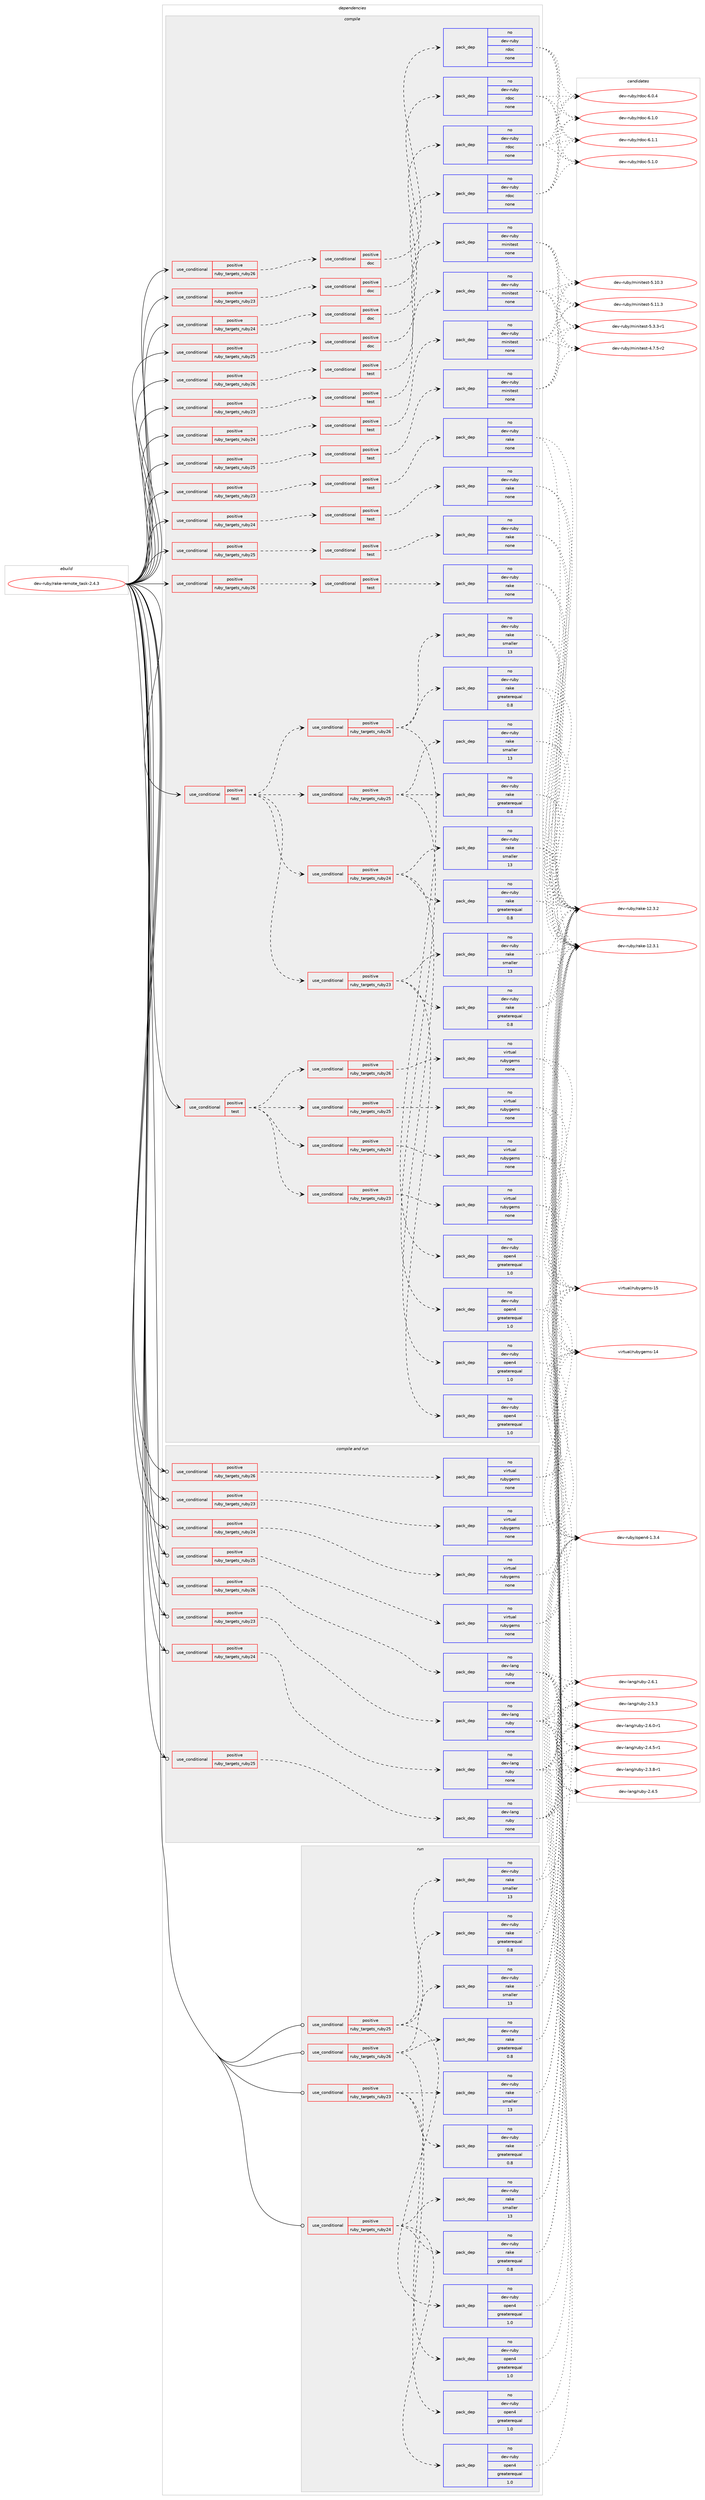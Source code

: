 digraph prolog {

# *************
# Graph options
# *************

newrank=true;
concentrate=true;
compound=true;
graph [rankdir=LR,fontname=Helvetica,fontsize=10,ranksep=1.5];#, ranksep=2.5, nodesep=0.2];
edge  [arrowhead=vee];
node  [fontname=Helvetica,fontsize=10];

# **********
# The ebuild
# **********

subgraph cluster_leftcol {
color=gray;
rank=same;
label=<<i>ebuild</i>>;
id [label="dev-ruby/rake-remote_task-2.4.3", color=red, width=4, href="../dev-ruby/rake-remote_task-2.4.3.svg"];
}

# ****************
# The dependencies
# ****************

subgraph cluster_midcol {
color=gray;
label=<<i>dependencies</i>>;
subgraph cluster_compile {
fillcolor="#eeeeee";
style=filled;
label=<<i>compile</i>>;
subgraph cond411464 {
dependency1515626 [label=<<TABLE BORDER="0" CELLBORDER="1" CELLSPACING="0" CELLPADDING="4"><TR><TD ROWSPAN="3" CELLPADDING="10">use_conditional</TD></TR><TR><TD>positive</TD></TR><TR><TD>ruby_targets_ruby23</TD></TR></TABLE>>, shape=none, color=red];
subgraph cond411465 {
dependency1515627 [label=<<TABLE BORDER="0" CELLBORDER="1" CELLSPACING="0" CELLPADDING="4"><TR><TD ROWSPAN="3" CELLPADDING="10">use_conditional</TD></TR><TR><TD>positive</TD></TR><TR><TD>doc</TD></TR></TABLE>>, shape=none, color=red];
subgraph pack1080656 {
dependency1515628 [label=<<TABLE BORDER="0" CELLBORDER="1" CELLSPACING="0" CELLPADDING="4" WIDTH="220"><TR><TD ROWSPAN="6" CELLPADDING="30">pack_dep</TD></TR><TR><TD WIDTH="110">no</TD></TR><TR><TD>dev-ruby</TD></TR><TR><TD>rdoc</TD></TR><TR><TD>none</TD></TR><TR><TD></TD></TR></TABLE>>, shape=none, color=blue];
}
dependency1515627:e -> dependency1515628:w [weight=20,style="dashed",arrowhead="vee"];
}
dependency1515626:e -> dependency1515627:w [weight=20,style="dashed",arrowhead="vee"];
}
id:e -> dependency1515626:w [weight=20,style="solid",arrowhead="vee"];
subgraph cond411466 {
dependency1515629 [label=<<TABLE BORDER="0" CELLBORDER="1" CELLSPACING="0" CELLPADDING="4"><TR><TD ROWSPAN="3" CELLPADDING="10">use_conditional</TD></TR><TR><TD>positive</TD></TR><TR><TD>ruby_targets_ruby23</TD></TR></TABLE>>, shape=none, color=red];
subgraph cond411467 {
dependency1515630 [label=<<TABLE BORDER="0" CELLBORDER="1" CELLSPACING="0" CELLPADDING="4"><TR><TD ROWSPAN="3" CELLPADDING="10">use_conditional</TD></TR><TR><TD>positive</TD></TR><TR><TD>test</TD></TR></TABLE>>, shape=none, color=red];
subgraph pack1080657 {
dependency1515631 [label=<<TABLE BORDER="0" CELLBORDER="1" CELLSPACING="0" CELLPADDING="4" WIDTH="220"><TR><TD ROWSPAN="6" CELLPADDING="30">pack_dep</TD></TR><TR><TD WIDTH="110">no</TD></TR><TR><TD>dev-ruby</TD></TR><TR><TD>minitest</TD></TR><TR><TD>none</TD></TR><TR><TD></TD></TR></TABLE>>, shape=none, color=blue];
}
dependency1515630:e -> dependency1515631:w [weight=20,style="dashed",arrowhead="vee"];
}
dependency1515629:e -> dependency1515630:w [weight=20,style="dashed",arrowhead="vee"];
}
id:e -> dependency1515629:w [weight=20,style="solid",arrowhead="vee"];
subgraph cond411468 {
dependency1515632 [label=<<TABLE BORDER="0" CELLBORDER="1" CELLSPACING="0" CELLPADDING="4"><TR><TD ROWSPAN="3" CELLPADDING="10">use_conditional</TD></TR><TR><TD>positive</TD></TR><TR><TD>ruby_targets_ruby23</TD></TR></TABLE>>, shape=none, color=red];
subgraph cond411469 {
dependency1515633 [label=<<TABLE BORDER="0" CELLBORDER="1" CELLSPACING="0" CELLPADDING="4"><TR><TD ROWSPAN="3" CELLPADDING="10">use_conditional</TD></TR><TR><TD>positive</TD></TR><TR><TD>test</TD></TR></TABLE>>, shape=none, color=red];
subgraph pack1080658 {
dependency1515634 [label=<<TABLE BORDER="0" CELLBORDER="1" CELLSPACING="0" CELLPADDING="4" WIDTH="220"><TR><TD ROWSPAN="6" CELLPADDING="30">pack_dep</TD></TR><TR><TD WIDTH="110">no</TD></TR><TR><TD>dev-ruby</TD></TR><TR><TD>rake</TD></TR><TR><TD>none</TD></TR><TR><TD></TD></TR></TABLE>>, shape=none, color=blue];
}
dependency1515633:e -> dependency1515634:w [weight=20,style="dashed",arrowhead="vee"];
}
dependency1515632:e -> dependency1515633:w [weight=20,style="dashed",arrowhead="vee"];
}
id:e -> dependency1515632:w [weight=20,style="solid",arrowhead="vee"];
subgraph cond411470 {
dependency1515635 [label=<<TABLE BORDER="0" CELLBORDER="1" CELLSPACING="0" CELLPADDING="4"><TR><TD ROWSPAN="3" CELLPADDING="10">use_conditional</TD></TR><TR><TD>positive</TD></TR><TR><TD>ruby_targets_ruby24</TD></TR></TABLE>>, shape=none, color=red];
subgraph cond411471 {
dependency1515636 [label=<<TABLE BORDER="0" CELLBORDER="1" CELLSPACING="0" CELLPADDING="4"><TR><TD ROWSPAN="3" CELLPADDING="10">use_conditional</TD></TR><TR><TD>positive</TD></TR><TR><TD>doc</TD></TR></TABLE>>, shape=none, color=red];
subgraph pack1080659 {
dependency1515637 [label=<<TABLE BORDER="0" CELLBORDER="1" CELLSPACING="0" CELLPADDING="4" WIDTH="220"><TR><TD ROWSPAN="6" CELLPADDING="30">pack_dep</TD></TR><TR><TD WIDTH="110">no</TD></TR><TR><TD>dev-ruby</TD></TR><TR><TD>rdoc</TD></TR><TR><TD>none</TD></TR><TR><TD></TD></TR></TABLE>>, shape=none, color=blue];
}
dependency1515636:e -> dependency1515637:w [weight=20,style="dashed",arrowhead="vee"];
}
dependency1515635:e -> dependency1515636:w [weight=20,style="dashed",arrowhead="vee"];
}
id:e -> dependency1515635:w [weight=20,style="solid",arrowhead="vee"];
subgraph cond411472 {
dependency1515638 [label=<<TABLE BORDER="0" CELLBORDER="1" CELLSPACING="0" CELLPADDING="4"><TR><TD ROWSPAN="3" CELLPADDING="10">use_conditional</TD></TR><TR><TD>positive</TD></TR><TR><TD>ruby_targets_ruby24</TD></TR></TABLE>>, shape=none, color=red];
subgraph cond411473 {
dependency1515639 [label=<<TABLE BORDER="0" CELLBORDER="1" CELLSPACING="0" CELLPADDING="4"><TR><TD ROWSPAN="3" CELLPADDING="10">use_conditional</TD></TR><TR><TD>positive</TD></TR><TR><TD>test</TD></TR></TABLE>>, shape=none, color=red];
subgraph pack1080660 {
dependency1515640 [label=<<TABLE BORDER="0" CELLBORDER="1" CELLSPACING="0" CELLPADDING="4" WIDTH="220"><TR><TD ROWSPAN="6" CELLPADDING="30">pack_dep</TD></TR><TR><TD WIDTH="110">no</TD></TR><TR><TD>dev-ruby</TD></TR><TR><TD>minitest</TD></TR><TR><TD>none</TD></TR><TR><TD></TD></TR></TABLE>>, shape=none, color=blue];
}
dependency1515639:e -> dependency1515640:w [weight=20,style="dashed",arrowhead="vee"];
}
dependency1515638:e -> dependency1515639:w [weight=20,style="dashed",arrowhead="vee"];
}
id:e -> dependency1515638:w [weight=20,style="solid",arrowhead="vee"];
subgraph cond411474 {
dependency1515641 [label=<<TABLE BORDER="0" CELLBORDER="1" CELLSPACING="0" CELLPADDING="4"><TR><TD ROWSPAN="3" CELLPADDING="10">use_conditional</TD></TR><TR><TD>positive</TD></TR><TR><TD>ruby_targets_ruby24</TD></TR></TABLE>>, shape=none, color=red];
subgraph cond411475 {
dependency1515642 [label=<<TABLE BORDER="0" CELLBORDER="1" CELLSPACING="0" CELLPADDING="4"><TR><TD ROWSPAN="3" CELLPADDING="10">use_conditional</TD></TR><TR><TD>positive</TD></TR><TR><TD>test</TD></TR></TABLE>>, shape=none, color=red];
subgraph pack1080661 {
dependency1515643 [label=<<TABLE BORDER="0" CELLBORDER="1" CELLSPACING="0" CELLPADDING="4" WIDTH="220"><TR><TD ROWSPAN="6" CELLPADDING="30">pack_dep</TD></TR><TR><TD WIDTH="110">no</TD></TR><TR><TD>dev-ruby</TD></TR><TR><TD>rake</TD></TR><TR><TD>none</TD></TR><TR><TD></TD></TR></TABLE>>, shape=none, color=blue];
}
dependency1515642:e -> dependency1515643:w [weight=20,style="dashed",arrowhead="vee"];
}
dependency1515641:e -> dependency1515642:w [weight=20,style="dashed",arrowhead="vee"];
}
id:e -> dependency1515641:w [weight=20,style="solid",arrowhead="vee"];
subgraph cond411476 {
dependency1515644 [label=<<TABLE BORDER="0" CELLBORDER="1" CELLSPACING="0" CELLPADDING="4"><TR><TD ROWSPAN="3" CELLPADDING="10">use_conditional</TD></TR><TR><TD>positive</TD></TR><TR><TD>ruby_targets_ruby25</TD></TR></TABLE>>, shape=none, color=red];
subgraph cond411477 {
dependency1515645 [label=<<TABLE BORDER="0" CELLBORDER="1" CELLSPACING="0" CELLPADDING="4"><TR><TD ROWSPAN="3" CELLPADDING="10">use_conditional</TD></TR><TR><TD>positive</TD></TR><TR><TD>doc</TD></TR></TABLE>>, shape=none, color=red];
subgraph pack1080662 {
dependency1515646 [label=<<TABLE BORDER="0" CELLBORDER="1" CELLSPACING="0" CELLPADDING="4" WIDTH="220"><TR><TD ROWSPAN="6" CELLPADDING="30">pack_dep</TD></TR><TR><TD WIDTH="110">no</TD></TR><TR><TD>dev-ruby</TD></TR><TR><TD>rdoc</TD></TR><TR><TD>none</TD></TR><TR><TD></TD></TR></TABLE>>, shape=none, color=blue];
}
dependency1515645:e -> dependency1515646:w [weight=20,style="dashed",arrowhead="vee"];
}
dependency1515644:e -> dependency1515645:w [weight=20,style="dashed",arrowhead="vee"];
}
id:e -> dependency1515644:w [weight=20,style="solid",arrowhead="vee"];
subgraph cond411478 {
dependency1515647 [label=<<TABLE BORDER="0" CELLBORDER="1" CELLSPACING="0" CELLPADDING="4"><TR><TD ROWSPAN="3" CELLPADDING="10">use_conditional</TD></TR><TR><TD>positive</TD></TR><TR><TD>ruby_targets_ruby25</TD></TR></TABLE>>, shape=none, color=red];
subgraph cond411479 {
dependency1515648 [label=<<TABLE BORDER="0" CELLBORDER="1" CELLSPACING="0" CELLPADDING="4"><TR><TD ROWSPAN="3" CELLPADDING="10">use_conditional</TD></TR><TR><TD>positive</TD></TR><TR><TD>test</TD></TR></TABLE>>, shape=none, color=red];
subgraph pack1080663 {
dependency1515649 [label=<<TABLE BORDER="0" CELLBORDER="1" CELLSPACING="0" CELLPADDING="4" WIDTH="220"><TR><TD ROWSPAN="6" CELLPADDING="30">pack_dep</TD></TR><TR><TD WIDTH="110">no</TD></TR><TR><TD>dev-ruby</TD></TR><TR><TD>minitest</TD></TR><TR><TD>none</TD></TR><TR><TD></TD></TR></TABLE>>, shape=none, color=blue];
}
dependency1515648:e -> dependency1515649:w [weight=20,style="dashed",arrowhead="vee"];
}
dependency1515647:e -> dependency1515648:w [weight=20,style="dashed",arrowhead="vee"];
}
id:e -> dependency1515647:w [weight=20,style="solid",arrowhead="vee"];
subgraph cond411480 {
dependency1515650 [label=<<TABLE BORDER="0" CELLBORDER="1" CELLSPACING="0" CELLPADDING="4"><TR><TD ROWSPAN="3" CELLPADDING="10">use_conditional</TD></TR><TR><TD>positive</TD></TR><TR><TD>ruby_targets_ruby25</TD></TR></TABLE>>, shape=none, color=red];
subgraph cond411481 {
dependency1515651 [label=<<TABLE BORDER="0" CELLBORDER="1" CELLSPACING="0" CELLPADDING="4"><TR><TD ROWSPAN="3" CELLPADDING="10">use_conditional</TD></TR><TR><TD>positive</TD></TR><TR><TD>test</TD></TR></TABLE>>, shape=none, color=red];
subgraph pack1080664 {
dependency1515652 [label=<<TABLE BORDER="0" CELLBORDER="1" CELLSPACING="0" CELLPADDING="4" WIDTH="220"><TR><TD ROWSPAN="6" CELLPADDING="30">pack_dep</TD></TR><TR><TD WIDTH="110">no</TD></TR><TR><TD>dev-ruby</TD></TR><TR><TD>rake</TD></TR><TR><TD>none</TD></TR><TR><TD></TD></TR></TABLE>>, shape=none, color=blue];
}
dependency1515651:e -> dependency1515652:w [weight=20,style="dashed",arrowhead="vee"];
}
dependency1515650:e -> dependency1515651:w [weight=20,style="dashed",arrowhead="vee"];
}
id:e -> dependency1515650:w [weight=20,style="solid",arrowhead="vee"];
subgraph cond411482 {
dependency1515653 [label=<<TABLE BORDER="0" CELLBORDER="1" CELLSPACING="0" CELLPADDING="4"><TR><TD ROWSPAN="3" CELLPADDING="10">use_conditional</TD></TR><TR><TD>positive</TD></TR><TR><TD>ruby_targets_ruby26</TD></TR></TABLE>>, shape=none, color=red];
subgraph cond411483 {
dependency1515654 [label=<<TABLE BORDER="0" CELLBORDER="1" CELLSPACING="0" CELLPADDING="4"><TR><TD ROWSPAN="3" CELLPADDING="10">use_conditional</TD></TR><TR><TD>positive</TD></TR><TR><TD>doc</TD></TR></TABLE>>, shape=none, color=red];
subgraph pack1080665 {
dependency1515655 [label=<<TABLE BORDER="0" CELLBORDER="1" CELLSPACING="0" CELLPADDING="4" WIDTH="220"><TR><TD ROWSPAN="6" CELLPADDING="30">pack_dep</TD></TR><TR><TD WIDTH="110">no</TD></TR><TR><TD>dev-ruby</TD></TR><TR><TD>rdoc</TD></TR><TR><TD>none</TD></TR><TR><TD></TD></TR></TABLE>>, shape=none, color=blue];
}
dependency1515654:e -> dependency1515655:w [weight=20,style="dashed",arrowhead="vee"];
}
dependency1515653:e -> dependency1515654:w [weight=20,style="dashed",arrowhead="vee"];
}
id:e -> dependency1515653:w [weight=20,style="solid",arrowhead="vee"];
subgraph cond411484 {
dependency1515656 [label=<<TABLE BORDER="0" CELLBORDER="1" CELLSPACING="0" CELLPADDING="4"><TR><TD ROWSPAN="3" CELLPADDING="10">use_conditional</TD></TR><TR><TD>positive</TD></TR><TR><TD>ruby_targets_ruby26</TD></TR></TABLE>>, shape=none, color=red];
subgraph cond411485 {
dependency1515657 [label=<<TABLE BORDER="0" CELLBORDER="1" CELLSPACING="0" CELLPADDING="4"><TR><TD ROWSPAN="3" CELLPADDING="10">use_conditional</TD></TR><TR><TD>positive</TD></TR><TR><TD>test</TD></TR></TABLE>>, shape=none, color=red];
subgraph pack1080666 {
dependency1515658 [label=<<TABLE BORDER="0" CELLBORDER="1" CELLSPACING="0" CELLPADDING="4" WIDTH="220"><TR><TD ROWSPAN="6" CELLPADDING="30">pack_dep</TD></TR><TR><TD WIDTH="110">no</TD></TR><TR><TD>dev-ruby</TD></TR><TR><TD>minitest</TD></TR><TR><TD>none</TD></TR><TR><TD></TD></TR></TABLE>>, shape=none, color=blue];
}
dependency1515657:e -> dependency1515658:w [weight=20,style="dashed",arrowhead="vee"];
}
dependency1515656:e -> dependency1515657:w [weight=20,style="dashed",arrowhead="vee"];
}
id:e -> dependency1515656:w [weight=20,style="solid",arrowhead="vee"];
subgraph cond411486 {
dependency1515659 [label=<<TABLE BORDER="0" CELLBORDER="1" CELLSPACING="0" CELLPADDING="4"><TR><TD ROWSPAN="3" CELLPADDING="10">use_conditional</TD></TR><TR><TD>positive</TD></TR><TR><TD>ruby_targets_ruby26</TD></TR></TABLE>>, shape=none, color=red];
subgraph cond411487 {
dependency1515660 [label=<<TABLE BORDER="0" CELLBORDER="1" CELLSPACING="0" CELLPADDING="4"><TR><TD ROWSPAN="3" CELLPADDING="10">use_conditional</TD></TR><TR><TD>positive</TD></TR><TR><TD>test</TD></TR></TABLE>>, shape=none, color=red];
subgraph pack1080667 {
dependency1515661 [label=<<TABLE BORDER="0" CELLBORDER="1" CELLSPACING="0" CELLPADDING="4" WIDTH="220"><TR><TD ROWSPAN="6" CELLPADDING="30">pack_dep</TD></TR><TR><TD WIDTH="110">no</TD></TR><TR><TD>dev-ruby</TD></TR><TR><TD>rake</TD></TR><TR><TD>none</TD></TR><TR><TD></TD></TR></TABLE>>, shape=none, color=blue];
}
dependency1515660:e -> dependency1515661:w [weight=20,style="dashed",arrowhead="vee"];
}
dependency1515659:e -> dependency1515660:w [weight=20,style="dashed",arrowhead="vee"];
}
id:e -> dependency1515659:w [weight=20,style="solid",arrowhead="vee"];
subgraph cond411488 {
dependency1515662 [label=<<TABLE BORDER="0" CELLBORDER="1" CELLSPACING="0" CELLPADDING="4"><TR><TD ROWSPAN="3" CELLPADDING="10">use_conditional</TD></TR><TR><TD>positive</TD></TR><TR><TD>test</TD></TR></TABLE>>, shape=none, color=red];
subgraph cond411489 {
dependency1515663 [label=<<TABLE BORDER="0" CELLBORDER="1" CELLSPACING="0" CELLPADDING="4"><TR><TD ROWSPAN="3" CELLPADDING="10">use_conditional</TD></TR><TR><TD>positive</TD></TR><TR><TD>ruby_targets_ruby23</TD></TR></TABLE>>, shape=none, color=red];
subgraph pack1080668 {
dependency1515664 [label=<<TABLE BORDER="0" CELLBORDER="1" CELLSPACING="0" CELLPADDING="4" WIDTH="220"><TR><TD ROWSPAN="6" CELLPADDING="30">pack_dep</TD></TR><TR><TD WIDTH="110">no</TD></TR><TR><TD>dev-ruby</TD></TR><TR><TD>open4</TD></TR><TR><TD>greaterequal</TD></TR><TR><TD>1.0</TD></TR></TABLE>>, shape=none, color=blue];
}
dependency1515663:e -> dependency1515664:w [weight=20,style="dashed",arrowhead="vee"];
subgraph pack1080669 {
dependency1515665 [label=<<TABLE BORDER="0" CELLBORDER="1" CELLSPACING="0" CELLPADDING="4" WIDTH="220"><TR><TD ROWSPAN="6" CELLPADDING="30">pack_dep</TD></TR><TR><TD WIDTH="110">no</TD></TR><TR><TD>dev-ruby</TD></TR><TR><TD>rake</TD></TR><TR><TD>greaterequal</TD></TR><TR><TD>0.8</TD></TR></TABLE>>, shape=none, color=blue];
}
dependency1515663:e -> dependency1515665:w [weight=20,style="dashed",arrowhead="vee"];
subgraph pack1080670 {
dependency1515666 [label=<<TABLE BORDER="0" CELLBORDER="1" CELLSPACING="0" CELLPADDING="4" WIDTH="220"><TR><TD ROWSPAN="6" CELLPADDING="30">pack_dep</TD></TR><TR><TD WIDTH="110">no</TD></TR><TR><TD>dev-ruby</TD></TR><TR><TD>rake</TD></TR><TR><TD>smaller</TD></TR><TR><TD>13</TD></TR></TABLE>>, shape=none, color=blue];
}
dependency1515663:e -> dependency1515666:w [weight=20,style="dashed",arrowhead="vee"];
}
dependency1515662:e -> dependency1515663:w [weight=20,style="dashed",arrowhead="vee"];
subgraph cond411490 {
dependency1515667 [label=<<TABLE BORDER="0" CELLBORDER="1" CELLSPACING="0" CELLPADDING="4"><TR><TD ROWSPAN="3" CELLPADDING="10">use_conditional</TD></TR><TR><TD>positive</TD></TR><TR><TD>ruby_targets_ruby24</TD></TR></TABLE>>, shape=none, color=red];
subgraph pack1080671 {
dependency1515668 [label=<<TABLE BORDER="0" CELLBORDER="1" CELLSPACING="0" CELLPADDING="4" WIDTH="220"><TR><TD ROWSPAN="6" CELLPADDING="30">pack_dep</TD></TR><TR><TD WIDTH="110">no</TD></TR><TR><TD>dev-ruby</TD></TR><TR><TD>open4</TD></TR><TR><TD>greaterequal</TD></TR><TR><TD>1.0</TD></TR></TABLE>>, shape=none, color=blue];
}
dependency1515667:e -> dependency1515668:w [weight=20,style="dashed",arrowhead="vee"];
subgraph pack1080672 {
dependency1515669 [label=<<TABLE BORDER="0" CELLBORDER="1" CELLSPACING="0" CELLPADDING="4" WIDTH="220"><TR><TD ROWSPAN="6" CELLPADDING="30">pack_dep</TD></TR><TR><TD WIDTH="110">no</TD></TR><TR><TD>dev-ruby</TD></TR><TR><TD>rake</TD></TR><TR><TD>greaterequal</TD></TR><TR><TD>0.8</TD></TR></TABLE>>, shape=none, color=blue];
}
dependency1515667:e -> dependency1515669:w [weight=20,style="dashed",arrowhead="vee"];
subgraph pack1080673 {
dependency1515670 [label=<<TABLE BORDER="0" CELLBORDER="1" CELLSPACING="0" CELLPADDING="4" WIDTH="220"><TR><TD ROWSPAN="6" CELLPADDING="30">pack_dep</TD></TR><TR><TD WIDTH="110">no</TD></TR><TR><TD>dev-ruby</TD></TR><TR><TD>rake</TD></TR><TR><TD>smaller</TD></TR><TR><TD>13</TD></TR></TABLE>>, shape=none, color=blue];
}
dependency1515667:e -> dependency1515670:w [weight=20,style="dashed",arrowhead="vee"];
}
dependency1515662:e -> dependency1515667:w [weight=20,style="dashed",arrowhead="vee"];
subgraph cond411491 {
dependency1515671 [label=<<TABLE BORDER="0" CELLBORDER="1" CELLSPACING="0" CELLPADDING="4"><TR><TD ROWSPAN="3" CELLPADDING="10">use_conditional</TD></TR><TR><TD>positive</TD></TR><TR><TD>ruby_targets_ruby25</TD></TR></TABLE>>, shape=none, color=red];
subgraph pack1080674 {
dependency1515672 [label=<<TABLE BORDER="0" CELLBORDER="1" CELLSPACING="0" CELLPADDING="4" WIDTH="220"><TR><TD ROWSPAN="6" CELLPADDING="30">pack_dep</TD></TR><TR><TD WIDTH="110">no</TD></TR><TR><TD>dev-ruby</TD></TR><TR><TD>open4</TD></TR><TR><TD>greaterequal</TD></TR><TR><TD>1.0</TD></TR></TABLE>>, shape=none, color=blue];
}
dependency1515671:e -> dependency1515672:w [weight=20,style="dashed",arrowhead="vee"];
subgraph pack1080675 {
dependency1515673 [label=<<TABLE BORDER="0" CELLBORDER="1" CELLSPACING="0" CELLPADDING="4" WIDTH="220"><TR><TD ROWSPAN="6" CELLPADDING="30">pack_dep</TD></TR><TR><TD WIDTH="110">no</TD></TR><TR><TD>dev-ruby</TD></TR><TR><TD>rake</TD></TR><TR><TD>greaterequal</TD></TR><TR><TD>0.8</TD></TR></TABLE>>, shape=none, color=blue];
}
dependency1515671:e -> dependency1515673:w [weight=20,style="dashed",arrowhead="vee"];
subgraph pack1080676 {
dependency1515674 [label=<<TABLE BORDER="0" CELLBORDER="1" CELLSPACING="0" CELLPADDING="4" WIDTH="220"><TR><TD ROWSPAN="6" CELLPADDING="30">pack_dep</TD></TR><TR><TD WIDTH="110">no</TD></TR><TR><TD>dev-ruby</TD></TR><TR><TD>rake</TD></TR><TR><TD>smaller</TD></TR><TR><TD>13</TD></TR></TABLE>>, shape=none, color=blue];
}
dependency1515671:e -> dependency1515674:w [weight=20,style="dashed",arrowhead="vee"];
}
dependency1515662:e -> dependency1515671:w [weight=20,style="dashed",arrowhead="vee"];
subgraph cond411492 {
dependency1515675 [label=<<TABLE BORDER="0" CELLBORDER="1" CELLSPACING="0" CELLPADDING="4"><TR><TD ROWSPAN="3" CELLPADDING="10">use_conditional</TD></TR><TR><TD>positive</TD></TR><TR><TD>ruby_targets_ruby26</TD></TR></TABLE>>, shape=none, color=red];
subgraph pack1080677 {
dependency1515676 [label=<<TABLE BORDER="0" CELLBORDER="1" CELLSPACING="0" CELLPADDING="4" WIDTH="220"><TR><TD ROWSPAN="6" CELLPADDING="30">pack_dep</TD></TR><TR><TD WIDTH="110">no</TD></TR><TR><TD>dev-ruby</TD></TR><TR><TD>open4</TD></TR><TR><TD>greaterequal</TD></TR><TR><TD>1.0</TD></TR></TABLE>>, shape=none, color=blue];
}
dependency1515675:e -> dependency1515676:w [weight=20,style="dashed",arrowhead="vee"];
subgraph pack1080678 {
dependency1515677 [label=<<TABLE BORDER="0" CELLBORDER="1" CELLSPACING="0" CELLPADDING="4" WIDTH="220"><TR><TD ROWSPAN="6" CELLPADDING="30">pack_dep</TD></TR><TR><TD WIDTH="110">no</TD></TR><TR><TD>dev-ruby</TD></TR><TR><TD>rake</TD></TR><TR><TD>greaterequal</TD></TR><TR><TD>0.8</TD></TR></TABLE>>, shape=none, color=blue];
}
dependency1515675:e -> dependency1515677:w [weight=20,style="dashed",arrowhead="vee"];
subgraph pack1080679 {
dependency1515678 [label=<<TABLE BORDER="0" CELLBORDER="1" CELLSPACING="0" CELLPADDING="4" WIDTH="220"><TR><TD ROWSPAN="6" CELLPADDING="30">pack_dep</TD></TR><TR><TD WIDTH="110">no</TD></TR><TR><TD>dev-ruby</TD></TR><TR><TD>rake</TD></TR><TR><TD>smaller</TD></TR><TR><TD>13</TD></TR></TABLE>>, shape=none, color=blue];
}
dependency1515675:e -> dependency1515678:w [weight=20,style="dashed",arrowhead="vee"];
}
dependency1515662:e -> dependency1515675:w [weight=20,style="dashed",arrowhead="vee"];
}
id:e -> dependency1515662:w [weight=20,style="solid",arrowhead="vee"];
subgraph cond411493 {
dependency1515679 [label=<<TABLE BORDER="0" CELLBORDER="1" CELLSPACING="0" CELLPADDING="4"><TR><TD ROWSPAN="3" CELLPADDING="10">use_conditional</TD></TR><TR><TD>positive</TD></TR><TR><TD>test</TD></TR></TABLE>>, shape=none, color=red];
subgraph cond411494 {
dependency1515680 [label=<<TABLE BORDER="0" CELLBORDER="1" CELLSPACING="0" CELLPADDING="4"><TR><TD ROWSPAN="3" CELLPADDING="10">use_conditional</TD></TR><TR><TD>positive</TD></TR><TR><TD>ruby_targets_ruby23</TD></TR></TABLE>>, shape=none, color=red];
subgraph pack1080680 {
dependency1515681 [label=<<TABLE BORDER="0" CELLBORDER="1" CELLSPACING="0" CELLPADDING="4" WIDTH="220"><TR><TD ROWSPAN="6" CELLPADDING="30">pack_dep</TD></TR><TR><TD WIDTH="110">no</TD></TR><TR><TD>virtual</TD></TR><TR><TD>rubygems</TD></TR><TR><TD>none</TD></TR><TR><TD></TD></TR></TABLE>>, shape=none, color=blue];
}
dependency1515680:e -> dependency1515681:w [weight=20,style="dashed",arrowhead="vee"];
}
dependency1515679:e -> dependency1515680:w [weight=20,style="dashed",arrowhead="vee"];
subgraph cond411495 {
dependency1515682 [label=<<TABLE BORDER="0" CELLBORDER="1" CELLSPACING="0" CELLPADDING="4"><TR><TD ROWSPAN="3" CELLPADDING="10">use_conditional</TD></TR><TR><TD>positive</TD></TR><TR><TD>ruby_targets_ruby24</TD></TR></TABLE>>, shape=none, color=red];
subgraph pack1080681 {
dependency1515683 [label=<<TABLE BORDER="0" CELLBORDER="1" CELLSPACING="0" CELLPADDING="4" WIDTH="220"><TR><TD ROWSPAN="6" CELLPADDING="30">pack_dep</TD></TR><TR><TD WIDTH="110">no</TD></TR><TR><TD>virtual</TD></TR><TR><TD>rubygems</TD></TR><TR><TD>none</TD></TR><TR><TD></TD></TR></TABLE>>, shape=none, color=blue];
}
dependency1515682:e -> dependency1515683:w [weight=20,style="dashed",arrowhead="vee"];
}
dependency1515679:e -> dependency1515682:w [weight=20,style="dashed",arrowhead="vee"];
subgraph cond411496 {
dependency1515684 [label=<<TABLE BORDER="0" CELLBORDER="1" CELLSPACING="0" CELLPADDING="4"><TR><TD ROWSPAN="3" CELLPADDING="10">use_conditional</TD></TR><TR><TD>positive</TD></TR><TR><TD>ruby_targets_ruby25</TD></TR></TABLE>>, shape=none, color=red];
subgraph pack1080682 {
dependency1515685 [label=<<TABLE BORDER="0" CELLBORDER="1" CELLSPACING="0" CELLPADDING="4" WIDTH="220"><TR><TD ROWSPAN="6" CELLPADDING="30">pack_dep</TD></TR><TR><TD WIDTH="110">no</TD></TR><TR><TD>virtual</TD></TR><TR><TD>rubygems</TD></TR><TR><TD>none</TD></TR><TR><TD></TD></TR></TABLE>>, shape=none, color=blue];
}
dependency1515684:e -> dependency1515685:w [weight=20,style="dashed",arrowhead="vee"];
}
dependency1515679:e -> dependency1515684:w [weight=20,style="dashed",arrowhead="vee"];
subgraph cond411497 {
dependency1515686 [label=<<TABLE BORDER="0" CELLBORDER="1" CELLSPACING="0" CELLPADDING="4"><TR><TD ROWSPAN="3" CELLPADDING="10">use_conditional</TD></TR><TR><TD>positive</TD></TR><TR><TD>ruby_targets_ruby26</TD></TR></TABLE>>, shape=none, color=red];
subgraph pack1080683 {
dependency1515687 [label=<<TABLE BORDER="0" CELLBORDER="1" CELLSPACING="0" CELLPADDING="4" WIDTH="220"><TR><TD ROWSPAN="6" CELLPADDING="30">pack_dep</TD></TR><TR><TD WIDTH="110">no</TD></TR><TR><TD>virtual</TD></TR><TR><TD>rubygems</TD></TR><TR><TD>none</TD></TR><TR><TD></TD></TR></TABLE>>, shape=none, color=blue];
}
dependency1515686:e -> dependency1515687:w [weight=20,style="dashed",arrowhead="vee"];
}
dependency1515679:e -> dependency1515686:w [weight=20,style="dashed",arrowhead="vee"];
}
id:e -> dependency1515679:w [weight=20,style="solid",arrowhead="vee"];
}
subgraph cluster_compileandrun {
fillcolor="#eeeeee";
style=filled;
label=<<i>compile and run</i>>;
subgraph cond411498 {
dependency1515688 [label=<<TABLE BORDER="0" CELLBORDER="1" CELLSPACING="0" CELLPADDING="4"><TR><TD ROWSPAN="3" CELLPADDING="10">use_conditional</TD></TR><TR><TD>positive</TD></TR><TR><TD>ruby_targets_ruby23</TD></TR></TABLE>>, shape=none, color=red];
subgraph pack1080684 {
dependency1515689 [label=<<TABLE BORDER="0" CELLBORDER="1" CELLSPACING="0" CELLPADDING="4" WIDTH="220"><TR><TD ROWSPAN="6" CELLPADDING="30">pack_dep</TD></TR><TR><TD WIDTH="110">no</TD></TR><TR><TD>dev-lang</TD></TR><TR><TD>ruby</TD></TR><TR><TD>none</TD></TR><TR><TD></TD></TR></TABLE>>, shape=none, color=blue];
}
dependency1515688:e -> dependency1515689:w [weight=20,style="dashed",arrowhead="vee"];
}
id:e -> dependency1515688:w [weight=20,style="solid",arrowhead="odotvee"];
subgraph cond411499 {
dependency1515690 [label=<<TABLE BORDER="0" CELLBORDER="1" CELLSPACING="0" CELLPADDING="4"><TR><TD ROWSPAN="3" CELLPADDING="10">use_conditional</TD></TR><TR><TD>positive</TD></TR><TR><TD>ruby_targets_ruby23</TD></TR></TABLE>>, shape=none, color=red];
subgraph pack1080685 {
dependency1515691 [label=<<TABLE BORDER="0" CELLBORDER="1" CELLSPACING="0" CELLPADDING="4" WIDTH="220"><TR><TD ROWSPAN="6" CELLPADDING="30">pack_dep</TD></TR><TR><TD WIDTH="110">no</TD></TR><TR><TD>virtual</TD></TR><TR><TD>rubygems</TD></TR><TR><TD>none</TD></TR><TR><TD></TD></TR></TABLE>>, shape=none, color=blue];
}
dependency1515690:e -> dependency1515691:w [weight=20,style="dashed",arrowhead="vee"];
}
id:e -> dependency1515690:w [weight=20,style="solid",arrowhead="odotvee"];
subgraph cond411500 {
dependency1515692 [label=<<TABLE BORDER="0" CELLBORDER="1" CELLSPACING="0" CELLPADDING="4"><TR><TD ROWSPAN="3" CELLPADDING="10">use_conditional</TD></TR><TR><TD>positive</TD></TR><TR><TD>ruby_targets_ruby24</TD></TR></TABLE>>, shape=none, color=red];
subgraph pack1080686 {
dependency1515693 [label=<<TABLE BORDER="0" CELLBORDER="1" CELLSPACING="0" CELLPADDING="4" WIDTH="220"><TR><TD ROWSPAN="6" CELLPADDING="30">pack_dep</TD></TR><TR><TD WIDTH="110">no</TD></TR><TR><TD>dev-lang</TD></TR><TR><TD>ruby</TD></TR><TR><TD>none</TD></TR><TR><TD></TD></TR></TABLE>>, shape=none, color=blue];
}
dependency1515692:e -> dependency1515693:w [weight=20,style="dashed",arrowhead="vee"];
}
id:e -> dependency1515692:w [weight=20,style="solid",arrowhead="odotvee"];
subgraph cond411501 {
dependency1515694 [label=<<TABLE BORDER="0" CELLBORDER="1" CELLSPACING="0" CELLPADDING="4"><TR><TD ROWSPAN="3" CELLPADDING="10">use_conditional</TD></TR><TR><TD>positive</TD></TR><TR><TD>ruby_targets_ruby24</TD></TR></TABLE>>, shape=none, color=red];
subgraph pack1080687 {
dependency1515695 [label=<<TABLE BORDER="0" CELLBORDER="1" CELLSPACING="0" CELLPADDING="4" WIDTH="220"><TR><TD ROWSPAN="6" CELLPADDING="30">pack_dep</TD></TR><TR><TD WIDTH="110">no</TD></TR><TR><TD>virtual</TD></TR><TR><TD>rubygems</TD></TR><TR><TD>none</TD></TR><TR><TD></TD></TR></TABLE>>, shape=none, color=blue];
}
dependency1515694:e -> dependency1515695:w [weight=20,style="dashed",arrowhead="vee"];
}
id:e -> dependency1515694:w [weight=20,style="solid",arrowhead="odotvee"];
subgraph cond411502 {
dependency1515696 [label=<<TABLE BORDER="0" CELLBORDER="1" CELLSPACING="0" CELLPADDING="4"><TR><TD ROWSPAN="3" CELLPADDING="10">use_conditional</TD></TR><TR><TD>positive</TD></TR><TR><TD>ruby_targets_ruby25</TD></TR></TABLE>>, shape=none, color=red];
subgraph pack1080688 {
dependency1515697 [label=<<TABLE BORDER="0" CELLBORDER="1" CELLSPACING="0" CELLPADDING="4" WIDTH="220"><TR><TD ROWSPAN="6" CELLPADDING="30">pack_dep</TD></TR><TR><TD WIDTH="110">no</TD></TR><TR><TD>dev-lang</TD></TR><TR><TD>ruby</TD></TR><TR><TD>none</TD></TR><TR><TD></TD></TR></TABLE>>, shape=none, color=blue];
}
dependency1515696:e -> dependency1515697:w [weight=20,style="dashed",arrowhead="vee"];
}
id:e -> dependency1515696:w [weight=20,style="solid",arrowhead="odotvee"];
subgraph cond411503 {
dependency1515698 [label=<<TABLE BORDER="0" CELLBORDER="1" CELLSPACING="0" CELLPADDING="4"><TR><TD ROWSPAN="3" CELLPADDING="10">use_conditional</TD></TR><TR><TD>positive</TD></TR><TR><TD>ruby_targets_ruby25</TD></TR></TABLE>>, shape=none, color=red];
subgraph pack1080689 {
dependency1515699 [label=<<TABLE BORDER="0" CELLBORDER="1" CELLSPACING="0" CELLPADDING="4" WIDTH="220"><TR><TD ROWSPAN="6" CELLPADDING="30">pack_dep</TD></TR><TR><TD WIDTH="110">no</TD></TR><TR><TD>virtual</TD></TR><TR><TD>rubygems</TD></TR><TR><TD>none</TD></TR><TR><TD></TD></TR></TABLE>>, shape=none, color=blue];
}
dependency1515698:e -> dependency1515699:w [weight=20,style="dashed",arrowhead="vee"];
}
id:e -> dependency1515698:w [weight=20,style="solid",arrowhead="odotvee"];
subgraph cond411504 {
dependency1515700 [label=<<TABLE BORDER="0" CELLBORDER="1" CELLSPACING="0" CELLPADDING="4"><TR><TD ROWSPAN="3" CELLPADDING="10">use_conditional</TD></TR><TR><TD>positive</TD></TR><TR><TD>ruby_targets_ruby26</TD></TR></TABLE>>, shape=none, color=red];
subgraph pack1080690 {
dependency1515701 [label=<<TABLE BORDER="0" CELLBORDER="1" CELLSPACING="0" CELLPADDING="4" WIDTH="220"><TR><TD ROWSPAN="6" CELLPADDING="30">pack_dep</TD></TR><TR><TD WIDTH="110">no</TD></TR><TR><TD>dev-lang</TD></TR><TR><TD>ruby</TD></TR><TR><TD>none</TD></TR><TR><TD></TD></TR></TABLE>>, shape=none, color=blue];
}
dependency1515700:e -> dependency1515701:w [weight=20,style="dashed",arrowhead="vee"];
}
id:e -> dependency1515700:w [weight=20,style="solid",arrowhead="odotvee"];
subgraph cond411505 {
dependency1515702 [label=<<TABLE BORDER="0" CELLBORDER="1" CELLSPACING="0" CELLPADDING="4"><TR><TD ROWSPAN="3" CELLPADDING="10">use_conditional</TD></TR><TR><TD>positive</TD></TR><TR><TD>ruby_targets_ruby26</TD></TR></TABLE>>, shape=none, color=red];
subgraph pack1080691 {
dependency1515703 [label=<<TABLE BORDER="0" CELLBORDER="1" CELLSPACING="0" CELLPADDING="4" WIDTH="220"><TR><TD ROWSPAN="6" CELLPADDING="30">pack_dep</TD></TR><TR><TD WIDTH="110">no</TD></TR><TR><TD>virtual</TD></TR><TR><TD>rubygems</TD></TR><TR><TD>none</TD></TR><TR><TD></TD></TR></TABLE>>, shape=none, color=blue];
}
dependency1515702:e -> dependency1515703:w [weight=20,style="dashed",arrowhead="vee"];
}
id:e -> dependency1515702:w [weight=20,style="solid",arrowhead="odotvee"];
}
subgraph cluster_run {
fillcolor="#eeeeee";
style=filled;
label=<<i>run</i>>;
subgraph cond411506 {
dependency1515704 [label=<<TABLE BORDER="0" CELLBORDER="1" CELLSPACING="0" CELLPADDING="4"><TR><TD ROWSPAN="3" CELLPADDING="10">use_conditional</TD></TR><TR><TD>positive</TD></TR><TR><TD>ruby_targets_ruby23</TD></TR></TABLE>>, shape=none, color=red];
subgraph pack1080692 {
dependency1515705 [label=<<TABLE BORDER="0" CELLBORDER="1" CELLSPACING="0" CELLPADDING="4" WIDTH="220"><TR><TD ROWSPAN="6" CELLPADDING="30">pack_dep</TD></TR><TR><TD WIDTH="110">no</TD></TR><TR><TD>dev-ruby</TD></TR><TR><TD>open4</TD></TR><TR><TD>greaterequal</TD></TR><TR><TD>1.0</TD></TR></TABLE>>, shape=none, color=blue];
}
dependency1515704:e -> dependency1515705:w [weight=20,style="dashed",arrowhead="vee"];
subgraph pack1080693 {
dependency1515706 [label=<<TABLE BORDER="0" CELLBORDER="1" CELLSPACING="0" CELLPADDING="4" WIDTH="220"><TR><TD ROWSPAN="6" CELLPADDING="30">pack_dep</TD></TR><TR><TD WIDTH="110">no</TD></TR><TR><TD>dev-ruby</TD></TR><TR><TD>rake</TD></TR><TR><TD>greaterequal</TD></TR><TR><TD>0.8</TD></TR></TABLE>>, shape=none, color=blue];
}
dependency1515704:e -> dependency1515706:w [weight=20,style="dashed",arrowhead="vee"];
subgraph pack1080694 {
dependency1515707 [label=<<TABLE BORDER="0" CELLBORDER="1" CELLSPACING="0" CELLPADDING="4" WIDTH="220"><TR><TD ROWSPAN="6" CELLPADDING="30">pack_dep</TD></TR><TR><TD WIDTH="110">no</TD></TR><TR><TD>dev-ruby</TD></TR><TR><TD>rake</TD></TR><TR><TD>smaller</TD></TR><TR><TD>13</TD></TR></TABLE>>, shape=none, color=blue];
}
dependency1515704:e -> dependency1515707:w [weight=20,style="dashed",arrowhead="vee"];
}
id:e -> dependency1515704:w [weight=20,style="solid",arrowhead="odot"];
subgraph cond411507 {
dependency1515708 [label=<<TABLE BORDER="0" CELLBORDER="1" CELLSPACING="0" CELLPADDING="4"><TR><TD ROWSPAN="3" CELLPADDING="10">use_conditional</TD></TR><TR><TD>positive</TD></TR><TR><TD>ruby_targets_ruby24</TD></TR></TABLE>>, shape=none, color=red];
subgraph pack1080695 {
dependency1515709 [label=<<TABLE BORDER="0" CELLBORDER="1" CELLSPACING="0" CELLPADDING="4" WIDTH="220"><TR><TD ROWSPAN="6" CELLPADDING="30">pack_dep</TD></TR><TR><TD WIDTH="110">no</TD></TR><TR><TD>dev-ruby</TD></TR><TR><TD>open4</TD></TR><TR><TD>greaterequal</TD></TR><TR><TD>1.0</TD></TR></TABLE>>, shape=none, color=blue];
}
dependency1515708:e -> dependency1515709:w [weight=20,style="dashed",arrowhead="vee"];
subgraph pack1080696 {
dependency1515710 [label=<<TABLE BORDER="0" CELLBORDER="1" CELLSPACING="0" CELLPADDING="4" WIDTH="220"><TR><TD ROWSPAN="6" CELLPADDING="30">pack_dep</TD></TR><TR><TD WIDTH="110">no</TD></TR><TR><TD>dev-ruby</TD></TR><TR><TD>rake</TD></TR><TR><TD>greaterequal</TD></TR><TR><TD>0.8</TD></TR></TABLE>>, shape=none, color=blue];
}
dependency1515708:e -> dependency1515710:w [weight=20,style="dashed",arrowhead="vee"];
subgraph pack1080697 {
dependency1515711 [label=<<TABLE BORDER="0" CELLBORDER="1" CELLSPACING="0" CELLPADDING="4" WIDTH="220"><TR><TD ROWSPAN="6" CELLPADDING="30">pack_dep</TD></TR><TR><TD WIDTH="110">no</TD></TR><TR><TD>dev-ruby</TD></TR><TR><TD>rake</TD></TR><TR><TD>smaller</TD></TR><TR><TD>13</TD></TR></TABLE>>, shape=none, color=blue];
}
dependency1515708:e -> dependency1515711:w [weight=20,style="dashed",arrowhead="vee"];
}
id:e -> dependency1515708:w [weight=20,style="solid",arrowhead="odot"];
subgraph cond411508 {
dependency1515712 [label=<<TABLE BORDER="0" CELLBORDER="1" CELLSPACING="0" CELLPADDING="4"><TR><TD ROWSPAN="3" CELLPADDING="10">use_conditional</TD></TR><TR><TD>positive</TD></TR><TR><TD>ruby_targets_ruby25</TD></TR></TABLE>>, shape=none, color=red];
subgraph pack1080698 {
dependency1515713 [label=<<TABLE BORDER="0" CELLBORDER="1" CELLSPACING="0" CELLPADDING="4" WIDTH="220"><TR><TD ROWSPAN="6" CELLPADDING="30">pack_dep</TD></TR><TR><TD WIDTH="110">no</TD></TR><TR><TD>dev-ruby</TD></TR><TR><TD>open4</TD></TR><TR><TD>greaterequal</TD></TR><TR><TD>1.0</TD></TR></TABLE>>, shape=none, color=blue];
}
dependency1515712:e -> dependency1515713:w [weight=20,style="dashed",arrowhead="vee"];
subgraph pack1080699 {
dependency1515714 [label=<<TABLE BORDER="0" CELLBORDER="1" CELLSPACING="0" CELLPADDING="4" WIDTH="220"><TR><TD ROWSPAN="6" CELLPADDING="30">pack_dep</TD></TR><TR><TD WIDTH="110">no</TD></TR><TR><TD>dev-ruby</TD></TR><TR><TD>rake</TD></TR><TR><TD>greaterequal</TD></TR><TR><TD>0.8</TD></TR></TABLE>>, shape=none, color=blue];
}
dependency1515712:e -> dependency1515714:w [weight=20,style="dashed",arrowhead="vee"];
subgraph pack1080700 {
dependency1515715 [label=<<TABLE BORDER="0" CELLBORDER="1" CELLSPACING="0" CELLPADDING="4" WIDTH="220"><TR><TD ROWSPAN="6" CELLPADDING="30">pack_dep</TD></TR><TR><TD WIDTH="110">no</TD></TR><TR><TD>dev-ruby</TD></TR><TR><TD>rake</TD></TR><TR><TD>smaller</TD></TR><TR><TD>13</TD></TR></TABLE>>, shape=none, color=blue];
}
dependency1515712:e -> dependency1515715:w [weight=20,style="dashed",arrowhead="vee"];
}
id:e -> dependency1515712:w [weight=20,style="solid",arrowhead="odot"];
subgraph cond411509 {
dependency1515716 [label=<<TABLE BORDER="0" CELLBORDER="1" CELLSPACING="0" CELLPADDING="4"><TR><TD ROWSPAN="3" CELLPADDING="10">use_conditional</TD></TR><TR><TD>positive</TD></TR><TR><TD>ruby_targets_ruby26</TD></TR></TABLE>>, shape=none, color=red];
subgraph pack1080701 {
dependency1515717 [label=<<TABLE BORDER="0" CELLBORDER="1" CELLSPACING="0" CELLPADDING="4" WIDTH="220"><TR><TD ROWSPAN="6" CELLPADDING="30">pack_dep</TD></TR><TR><TD WIDTH="110">no</TD></TR><TR><TD>dev-ruby</TD></TR><TR><TD>open4</TD></TR><TR><TD>greaterequal</TD></TR><TR><TD>1.0</TD></TR></TABLE>>, shape=none, color=blue];
}
dependency1515716:e -> dependency1515717:w [weight=20,style="dashed",arrowhead="vee"];
subgraph pack1080702 {
dependency1515718 [label=<<TABLE BORDER="0" CELLBORDER="1" CELLSPACING="0" CELLPADDING="4" WIDTH="220"><TR><TD ROWSPAN="6" CELLPADDING="30">pack_dep</TD></TR><TR><TD WIDTH="110">no</TD></TR><TR><TD>dev-ruby</TD></TR><TR><TD>rake</TD></TR><TR><TD>greaterequal</TD></TR><TR><TD>0.8</TD></TR></TABLE>>, shape=none, color=blue];
}
dependency1515716:e -> dependency1515718:w [weight=20,style="dashed",arrowhead="vee"];
subgraph pack1080703 {
dependency1515719 [label=<<TABLE BORDER="0" CELLBORDER="1" CELLSPACING="0" CELLPADDING="4" WIDTH="220"><TR><TD ROWSPAN="6" CELLPADDING="30">pack_dep</TD></TR><TR><TD WIDTH="110">no</TD></TR><TR><TD>dev-ruby</TD></TR><TR><TD>rake</TD></TR><TR><TD>smaller</TD></TR><TR><TD>13</TD></TR></TABLE>>, shape=none, color=blue];
}
dependency1515716:e -> dependency1515719:w [weight=20,style="dashed",arrowhead="vee"];
}
id:e -> dependency1515716:w [weight=20,style="solid",arrowhead="odot"];
}
}

# **************
# The candidates
# **************

subgraph cluster_choices {
rank=same;
color=gray;
label=<<i>candidates</i>>;

subgraph choice1080656 {
color=black;
nodesep=1;
choice10010111845114117981214711410011199455346494648 [label="dev-ruby/rdoc-5.1.0", color=red, width=4,href="../dev-ruby/rdoc-5.1.0.svg"];
choice10010111845114117981214711410011199455446484652 [label="dev-ruby/rdoc-6.0.4", color=red, width=4,href="../dev-ruby/rdoc-6.0.4.svg"];
choice10010111845114117981214711410011199455446494648 [label="dev-ruby/rdoc-6.1.0", color=red, width=4,href="../dev-ruby/rdoc-6.1.0.svg"];
choice10010111845114117981214711410011199455446494649 [label="dev-ruby/rdoc-6.1.1", color=red, width=4,href="../dev-ruby/rdoc-6.1.1.svg"];
dependency1515628:e -> choice10010111845114117981214711410011199455346494648:w [style=dotted,weight="100"];
dependency1515628:e -> choice10010111845114117981214711410011199455446484652:w [style=dotted,weight="100"];
dependency1515628:e -> choice10010111845114117981214711410011199455446494648:w [style=dotted,weight="100"];
dependency1515628:e -> choice10010111845114117981214711410011199455446494649:w [style=dotted,weight="100"];
}
subgraph choice1080657 {
color=black;
nodesep=1;
choice1001011184511411798121471091051101051161011151164552465546534511450 [label="dev-ruby/minitest-4.7.5-r2", color=red, width=4,href="../dev-ruby/minitest-4.7.5-r2.svg"];
choice10010111845114117981214710910511010511610111511645534649484651 [label="dev-ruby/minitest-5.10.3", color=red, width=4,href="../dev-ruby/minitest-5.10.3.svg"];
choice10010111845114117981214710910511010511610111511645534649494651 [label="dev-ruby/minitest-5.11.3", color=red, width=4,href="../dev-ruby/minitest-5.11.3.svg"];
choice1001011184511411798121471091051101051161011151164553465146514511449 [label="dev-ruby/minitest-5.3.3-r1", color=red, width=4,href="../dev-ruby/minitest-5.3.3-r1.svg"];
dependency1515631:e -> choice1001011184511411798121471091051101051161011151164552465546534511450:w [style=dotted,weight="100"];
dependency1515631:e -> choice10010111845114117981214710910511010511610111511645534649484651:w [style=dotted,weight="100"];
dependency1515631:e -> choice10010111845114117981214710910511010511610111511645534649494651:w [style=dotted,weight="100"];
dependency1515631:e -> choice1001011184511411798121471091051101051161011151164553465146514511449:w [style=dotted,weight="100"];
}
subgraph choice1080658 {
color=black;
nodesep=1;
choice1001011184511411798121471149710710145495046514649 [label="dev-ruby/rake-12.3.1", color=red, width=4,href="../dev-ruby/rake-12.3.1.svg"];
choice1001011184511411798121471149710710145495046514650 [label="dev-ruby/rake-12.3.2", color=red, width=4,href="../dev-ruby/rake-12.3.2.svg"];
dependency1515634:e -> choice1001011184511411798121471149710710145495046514649:w [style=dotted,weight="100"];
dependency1515634:e -> choice1001011184511411798121471149710710145495046514650:w [style=dotted,weight="100"];
}
subgraph choice1080659 {
color=black;
nodesep=1;
choice10010111845114117981214711410011199455346494648 [label="dev-ruby/rdoc-5.1.0", color=red, width=4,href="../dev-ruby/rdoc-5.1.0.svg"];
choice10010111845114117981214711410011199455446484652 [label="dev-ruby/rdoc-6.0.4", color=red, width=4,href="../dev-ruby/rdoc-6.0.4.svg"];
choice10010111845114117981214711410011199455446494648 [label="dev-ruby/rdoc-6.1.0", color=red, width=4,href="../dev-ruby/rdoc-6.1.0.svg"];
choice10010111845114117981214711410011199455446494649 [label="dev-ruby/rdoc-6.1.1", color=red, width=4,href="../dev-ruby/rdoc-6.1.1.svg"];
dependency1515637:e -> choice10010111845114117981214711410011199455346494648:w [style=dotted,weight="100"];
dependency1515637:e -> choice10010111845114117981214711410011199455446484652:w [style=dotted,weight="100"];
dependency1515637:e -> choice10010111845114117981214711410011199455446494648:w [style=dotted,weight="100"];
dependency1515637:e -> choice10010111845114117981214711410011199455446494649:w [style=dotted,weight="100"];
}
subgraph choice1080660 {
color=black;
nodesep=1;
choice1001011184511411798121471091051101051161011151164552465546534511450 [label="dev-ruby/minitest-4.7.5-r2", color=red, width=4,href="../dev-ruby/minitest-4.7.5-r2.svg"];
choice10010111845114117981214710910511010511610111511645534649484651 [label="dev-ruby/minitest-5.10.3", color=red, width=4,href="../dev-ruby/minitest-5.10.3.svg"];
choice10010111845114117981214710910511010511610111511645534649494651 [label="dev-ruby/minitest-5.11.3", color=red, width=4,href="../dev-ruby/minitest-5.11.3.svg"];
choice1001011184511411798121471091051101051161011151164553465146514511449 [label="dev-ruby/minitest-5.3.3-r1", color=red, width=4,href="../dev-ruby/minitest-5.3.3-r1.svg"];
dependency1515640:e -> choice1001011184511411798121471091051101051161011151164552465546534511450:w [style=dotted,weight="100"];
dependency1515640:e -> choice10010111845114117981214710910511010511610111511645534649484651:w [style=dotted,weight="100"];
dependency1515640:e -> choice10010111845114117981214710910511010511610111511645534649494651:w [style=dotted,weight="100"];
dependency1515640:e -> choice1001011184511411798121471091051101051161011151164553465146514511449:w [style=dotted,weight="100"];
}
subgraph choice1080661 {
color=black;
nodesep=1;
choice1001011184511411798121471149710710145495046514649 [label="dev-ruby/rake-12.3.1", color=red, width=4,href="../dev-ruby/rake-12.3.1.svg"];
choice1001011184511411798121471149710710145495046514650 [label="dev-ruby/rake-12.3.2", color=red, width=4,href="../dev-ruby/rake-12.3.2.svg"];
dependency1515643:e -> choice1001011184511411798121471149710710145495046514649:w [style=dotted,weight="100"];
dependency1515643:e -> choice1001011184511411798121471149710710145495046514650:w [style=dotted,weight="100"];
}
subgraph choice1080662 {
color=black;
nodesep=1;
choice10010111845114117981214711410011199455346494648 [label="dev-ruby/rdoc-5.1.0", color=red, width=4,href="../dev-ruby/rdoc-5.1.0.svg"];
choice10010111845114117981214711410011199455446484652 [label="dev-ruby/rdoc-6.0.4", color=red, width=4,href="../dev-ruby/rdoc-6.0.4.svg"];
choice10010111845114117981214711410011199455446494648 [label="dev-ruby/rdoc-6.1.0", color=red, width=4,href="../dev-ruby/rdoc-6.1.0.svg"];
choice10010111845114117981214711410011199455446494649 [label="dev-ruby/rdoc-6.1.1", color=red, width=4,href="../dev-ruby/rdoc-6.1.1.svg"];
dependency1515646:e -> choice10010111845114117981214711410011199455346494648:w [style=dotted,weight="100"];
dependency1515646:e -> choice10010111845114117981214711410011199455446484652:w [style=dotted,weight="100"];
dependency1515646:e -> choice10010111845114117981214711410011199455446494648:w [style=dotted,weight="100"];
dependency1515646:e -> choice10010111845114117981214711410011199455446494649:w [style=dotted,weight="100"];
}
subgraph choice1080663 {
color=black;
nodesep=1;
choice1001011184511411798121471091051101051161011151164552465546534511450 [label="dev-ruby/minitest-4.7.5-r2", color=red, width=4,href="../dev-ruby/minitest-4.7.5-r2.svg"];
choice10010111845114117981214710910511010511610111511645534649484651 [label="dev-ruby/minitest-5.10.3", color=red, width=4,href="../dev-ruby/minitest-5.10.3.svg"];
choice10010111845114117981214710910511010511610111511645534649494651 [label="dev-ruby/minitest-5.11.3", color=red, width=4,href="../dev-ruby/minitest-5.11.3.svg"];
choice1001011184511411798121471091051101051161011151164553465146514511449 [label="dev-ruby/minitest-5.3.3-r1", color=red, width=4,href="../dev-ruby/minitest-5.3.3-r1.svg"];
dependency1515649:e -> choice1001011184511411798121471091051101051161011151164552465546534511450:w [style=dotted,weight="100"];
dependency1515649:e -> choice10010111845114117981214710910511010511610111511645534649484651:w [style=dotted,weight="100"];
dependency1515649:e -> choice10010111845114117981214710910511010511610111511645534649494651:w [style=dotted,weight="100"];
dependency1515649:e -> choice1001011184511411798121471091051101051161011151164553465146514511449:w [style=dotted,weight="100"];
}
subgraph choice1080664 {
color=black;
nodesep=1;
choice1001011184511411798121471149710710145495046514649 [label="dev-ruby/rake-12.3.1", color=red, width=4,href="../dev-ruby/rake-12.3.1.svg"];
choice1001011184511411798121471149710710145495046514650 [label="dev-ruby/rake-12.3.2", color=red, width=4,href="../dev-ruby/rake-12.3.2.svg"];
dependency1515652:e -> choice1001011184511411798121471149710710145495046514649:w [style=dotted,weight="100"];
dependency1515652:e -> choice1001011184511411798121471149710710145495046514650:w [style=dotted,weight="100"];
}
subgraph choice1080665 {
color=black;
nodesep=1;
choice10010111845114117981214711410011199455346494648 [label="dev-ruby/rdoc-5.1.0", color=red, width=4,href="../dev-ruby/rdoc-5.1.0.svg"];
choice10010111845114117981214711410011199455446484652 [label="dev-ruby/rdoc-6.0.4", color=red, width=4,href="../dev-ruby/rdoc-6.0.4.svg"];
choice10010111845114117981214711410011199455446494648 [label="dev-ruby/rdoc-6.1.0", color=red, width=4,href="../dev-ruby/rdoc-6.1.0.svg"];
choice10010111845114117981214711410011199455446494649 [label="dev-ruby/rdoc-6.1.1", color=red, width=4,href="../dev-ruby/rdoc-6.1.1.svg"];
dependency1515655:e -> choice10010111845114117981214711410011199455346494648:w [style=dotted,weight="100"];
dependency1515655:e -> choice10010111845114117981214711410011199455446484652:w [style=dotted,weight="100"];
dependency1515655:e -> choice10010111845114117981214711410011199455446494648:w [style=dotted,weight="100"];
dependency1515655:e -> choice10010111845114117981214711410011199455446494649:w [style=dotted,weight="100"];
}
subgraph choice1080666 {
color=black;
nodesep=1;
choice1001011184511411798121471091051101051161011151164552465546534511450 [label="dev-ruby/minitest-4.7.5-r2", color=red, width=4,href="../dev-ruby/minitest-4.7.5-r2.svg"];
choice10010111845114117981214710910511010511610111511645534649484651 [label="dev-ruby/minitest-5.10.3", color=red, width=4,href="../dev-ruby/minitest-5.10.3.svg"];
choice10010111845114117981214710910511010511610111511645534649494651 [label="dev-ruby/minitest-5.11.3", color=red, width=4,href="../dev-ruby/minitest-5.11.3.svg"];
choice1001011184511411798121471091051101051161011151164553465146514511449 [label="dev-ruby/minitest-5.3.3-r1", color=red, width=4,href="../dev-ruby/minitest-5.3.3-r1.svg"];
dependency1515658:e -> choice1001011184511411798121471091051101051161011151164552465546534511450:w [style=dotted,weight="100"];
dependency1515658:e -> choice10010111845114117981214710910511010511610111511645534649484651:w [style=dotted,weight="100"];
dependency1515658:e -> choice10010111845114117981214710910511010511610111511645534649494651:w [style=dotted,weight="100"];
dependency1515658:e -> choice1001011184511411798121471091051101051161011151164553465146514511449:w [style=dotted,weight="100"];
}
subgraph choice1080667 {
color=black;
nodesep=1;
choice1001011184511411798121471149710710145495046514649 [label="dev-ruby/rake-12.3.1", color=red, width=4,href="../dev-ruby/rake-12.3.1.svg"];
choice1001011184511411798121471149710710145495046514650 [label="dev-ruby/rake-12.3.2", color=red, width=4,href="../dev-ruby/rake-12.3.2.svg"];
dependency1515661:e -> choice1001011184511411798121471149710710145495046514649:w [style=dotted,weight="100"];
dependency1515661:e -> choice1001011184511411798121471149710710145495046514650:w [style=dotted,weight="100"];
}
subgraph choice1080668 {
color=black;
nodesep=1;
choice10010111845114117981214711111210111052454946514652 [label="dev-ruby/open4-1.3.4", color=red, width=4,href="../dev-ruby/open4-1.3.4.svg"];
dependency1515664:e -> choice10010111845114117981214711111210111052454946514652:w [style=dotted,weight="100"];
}
subgraph choice1080669 {
color=black;
nodesep=1;
choice1001011184511411798121471149710710145495046514649 [label="dev-ruby/rake-12.3.1", color=red, width=4,href="../dev-ruby/rake-12.3.1.svg"];
choice1001011184511411798121471149710710145495046514650 [label="dev-ruby/rake-12.3.2", color=red, width=4,href="../dev-ruby/rake-12.3.2.svg"];
dependency1515665:e -> choice1001011184511411798121471149710710145495046514649:w [style=dotted,weight="100"];
dependency1515665:e -> choice1001011184511411798121471149710710145495046514650:w [style=dotted,weight="100"];
}
subgraph choice1080670 {
color=black;
nodesep=1;
choice1001011184511411798121471149710710145495046514649 [label="dev-ruby/rake-12.3.1", color=red, width=4,href="../dev-ruby/rake-12.3.1.svg"];
choice1001011184511411798121471149710710145495046514650 [label="dev-ruby/rake-12.3.2", color=red, width=4,href="../dev-ruby/rake-12.3.2.svg"];
dependency1515666:e -> choice1001011184511411798121471149710710145495046514649:w [style=dotted,weight="100"];
dependency1515666:e -> choice1001011184511411798121471149710710145495046514650:w [style=dotted,weight="100"];
}
subgraph choice1080671 {
color=black;
nodesep=1;
choice10010111845114117981214711111210111052454946514652 [label="dev-ruby/open4-1.3.4", color=red, width=4,href="../dev-ruby/open4-1.3.4.svg"];
dependency1515668:e -> choice10010111845114117981214711111210111052454946514652:w [style=dotted,weight="100"];
}
subgraph choice1080672 {
color=black;
nodesep=1;
choice1001011184511411798121471149710710145495046514649 [label="dev-ruby/rake-12.3.1", color=red, width=4,href="../dev-ruby/rake-12.3.1.svg"];
choice1001011184511411798121471149710710145495046514650 [label="dev-ruby/rake-12.3.2", color=red, width=4,href="../dev-ruby/rake-12.3.2.svg"];
dependency1515669:e -> choice1001011184511411798121471149710710145495046514649:w [style=dotted,weight="100"];
dependency1515669:e -> choice1001011184511411798121471149710710145495046514650:w [style=dotted,weight="100"];
}
subgraph choice1080673 {
color=black;
nodesep=1;
choice1001011184511411798121471149710710145495046514649 [label="dev-ruby/rake-12.3.1", color=red, width=4,href="../dev-ruby/rake-12.3.1.svg"];
choice1001011184511411798121471149710710145495046514650 [label="dev-ruby/rake-12.3.2", color=red, width=4,href="../dev-ruby/rake-12.3.2.svg"];
dependency1515670:e -> choice1001011184511411798121471149710710145495046514649:w [style=dotted,weight="100"];
dependency1515670:e -> choice1001011184511411798121471149710710145495046514650:w [style=dotted,weight="100"];
}
subgraph choice1080674 {
color=black;
nodesep=1;
choice10010111845114117981214711111210111052454946514652 [label="dev-ruby/open4-1.3.4", color=red, width=4,href="../dev-ruby/open4-1.3.4.svg"];
dependency1515672:e -> choice10010111845114117981214711111210111052454946514652:w [style=dotted,weight="100"];
}
subgraph choice1080675 {
color=black;
nodesep=1;
choice1001011184511411798121471149710710145495046514649 [label="dev-ruby/rake-12.3.1", color=red, width=4,href="../dev-ruby/rake-12.3.1.svg"];
choice1001011184511411798121471149710710145495046514650 [label="dev-ruby/rake-12.3.2", color=red, width=4,href="../dev-ruby/rake-12.3.2.svg"];
dependency1515673:e -> choice1001011184511411798121471149710710145495046514649:w [style=dotted,weight="100"];
dependency1515673:e -> choice1001011184511411798121471149710710145495046514650:w [style=dotted,weight="100"];
}
subgraph choice1080676 {
color=black;
nodesep=1;
choice1001011184511411798121471149710710145495046514649 [label="dev-ruby/rake-12.3.1", color=red, width=4,href="../dev-ruby/rake-12.3.1.svg"];
choice1001011184511411798121471149710710145495046514650 [label="dev-ruby/rake-12.3.2", color=red, width=4,href="../dev-ruby/rake-12.3.2.svg"];
dependency1515674:e -> choice1001011184511411798121471149710710145495046514649:w [style=dotted,weight="100"];
dependency1515674:e -> choice1001011184511411798121471149710710145495046514650:w [style=dotted,weight="100"];
}
subgraph choice1080677 {
color=black;
nodesep=1;
choice10010111845114117981214711111210111052454946514652 [label="dev-ruby/open4-1.3.4", color=red, width=4,href="../dev-ruby/open4-1.3.4.svg"];
dependency1515676:e -> choice10010111845114117981214711111210111052454946514652:w [style=dotted,weight="100"];
}
subgraph choice1080678 {
color=black;
nodesep=1;
choice1001011184511411798121471149710710145495046514649 [label="dev-ruby/rake-12.3.1", color=red, width=4,href="../dev-ruby/rake-12.3.1.svg"];
choice1001011184511411798121471149710710145495046514650 [label="dev-ruby/rake-12.3.2", color=red, width=4,href="../dev-ruby/rake-12.3.2.svg"];
dependency1515677:e -> choice1001011184511411798121471149710710145495046514649:w [style=dotted,weight="100"];
dependency1515677:e -> choice1001011184511411798121471149710710145495046514650:w [style=dotted,weight="100"];
}
subgraph choice1080679 {
color=black;
nodesep=1;
choice1001011184511411798121471149710710145495046514649 [label="dev-ruby/rake-12.3.1", color=red, width=4,href="../dev-ruby/rake-12.3.1.svg"];
choice1001011184511411798121471149710710145495046514650 [label="dev-ruby/rake-12.3.2", color=red, width=4,href="../dev-ruby/rake-12.3.2.svg"];
dependency1515678:e -> choice1001011184511411798121471149710710145495046514649:w [style=dotted,weight="100"];
dependency1515678:e -> choice1001011184511411798121471149710710145495046514650:w [style=dotted,weight="100"];
}
subgraph choice1080680 {
color=black;
nodesep=1;
choice118105114116117971084711411798121103101109115454952 [label="virtual/rubygems-14", color=red, width=4,href="../virtual/rubygems-14.svg"];
choice118105114116117971084711411798121103101109115454953 [label="virtual/rubygems-15", color=red, width=4,href="../virtual/rubygems-15.svg"];
dependency1515681:e -> choice118105114116117971084711411798121103101109115454952:w [style=dotted,weight="100"];
dependency1515681:e -> choice118105114116117971084711411798121103101109115454953:w [style=dotted,weight="100"];
}
subgraph choice1080681 {
color=black;
nodesep=1;
choice118105114116117971084711411798121103101109115454952 [label="virtual/rubygems-14", color=red, width=4,href="../virtual/rubygems-14.svg"];
choice118105114116117971084711411798121103101109115454953 [label="virtual/rubygems-15", color=red, width=4,href="../virtual/rubygems-15.svg"];
dependency1515683:e -> choice118105114116117971084711411798121103101109115454952:w [style=dotted,weight="100"];
dependency1515683:e -> choice118105114116117971084711411798121103101109115454953:w [style=dotted,weight="100"];
}
subgraph choice1080682 {
color=black;
nodesep=1;
choice118105114116117971084711411798121103101109115454952 [label="virtual/rubygems-14", color=red, width=4,href="../virtual/rubygems-14.svg"];
choice118105114116117971084711411798121103101109115454953 [label="virtual/rubygems-15", color=red, width=4,href="../virtual/rubygems-15.svg"];
dependency1515685:e -> choice118105114116117971084711411798121103101109115454952:w [style=dotted,weight="100"];
dependency1515685:e -> choice118105114116117971084711411798121103101109115454953:w [style=dotted,weight="100"];
}
subgraph choice1080683 {
color=black;
nodesep=1;
choice118105114116117971084711411798121103101109115454952 [label="virtual/rubygems-14", color=red, width=4,href="../virtual/rubygems-14.svg"];
choice118105114116117971084711411798121103101109115454953 [label="virtual/rubygems-15", color=red, width=4,href="../virtual/rubygems-15.svg"];
dependency1515687:e -> choice118105114116117971084711411798121103101109115454952:w [style=dotted,weight="100"];
dependency1515687:e -> choice118105114116117971084711411798121103101109115454953:w [style=dotted,weight="100"];
}
subgraph choice1080684 {
color=black;
nodesep=1;
choice100101118451089711010347114117981214550465146564511449 [label="dev-lang/ruby-2.3.8-r1", color=red, width=4,href="../dev-lang/ruby-2.3.8-r1.svg"];
choice10010111845108971101034711411798121455046524653 [label="dev-lang/ruby-2.4.5", color=red, width=4,href="../dev-lang/ruby-2.4.5.svg"];
choice100101118451089711010347114117981214550465246534511449 [label="dev-lang/ruby-2.4.5-r1", color=red, width=4,href="../dev-lang/ruby-2.4.5-r1.svg"];
choice10010111845108971101034711411798121455046534651 [label="dev-lang/ruby-2.5.3", color=red, width=4,href="../dev-lang/ruby-2.5.3.svg"];
choice100101118451089711010347114117981214550465446484511449 [label="dev-lang/ruby-2.6.0-r1", color=red, width=4,href="../dev-lang/ruby-2.6.0-r1.svg"];
choice10010111845108971101034711411798121455046544649 [label="dev-lang/ruby-2.6.1", color=red, width=4,href="../dev-lang/ruby-2.6.1.svg"];
dependency1515689:e -> choice100101118451089711010347114117981214550465146564511449:w [style=dotted,weight="100"];
dependency1515689:e -> choice10010111845108971101034711411798121455046524653:w [style=dotted,weight="100"];
dependency1515689:e -> choice100101118451089711010347114117981214550465246534511449:w [style=dotted,weight="100"];
dependency1515689:e -> choice10010111845108971101034711411798121455046534651:w [style=dotted,weight="100"];
dependency1515689:e -> choice100101118451089711010347114117981214550465446484511449:w [style=dotted,weight="100"];
dependency1515689:e -> choice10010111845108971101034711411798121455046544649:w [style=dotted,weight="100"];
}
subgraph choice1080685 {
color=black;
nodesep=1;
choice118105114116117971084711411798121103101109115454952 [label="virtual/rubygems-14", color=red, width=4,href="../virtual/rubygems-14.svg"];
choice118105114116117971084711411798121103101109115454953 [label="virtual/rubygems-15", color=red, width=4,href="../virtual/rubygems-15.svg"];
dependency1515691:e -> choice118105114116117971084711411798121103101109115454952:w [style=dotted,weight="100"];
dependency1515691:e -> choice118105114116117971084711411798121103101109115454953:w [style=dotted,weight="100"];
}
subgraph choice1080686 {
color=black;
nodesep=1;
choice100101118451089711010347114117981214550465146564511449 [label="dev-lang/ruby-2.3.8-r1", color=red, width=4,href="../dev-lang/ruby-2.3.8-r1.svg"];
choice10010111845108971101034711411798121455046524653 [label="dev-lang/ruby-2.4.5", color=red, width=4,href="../dev-lang/ruby-2.4.5.svg"];
choice100101118451089711010347114117981214550465246534511449 [label="dev-lang/ruby-2.4.5-r1", color=red, width=4,href="../dev-lang/ruby-2.4.5-r1.svg"];
choice10010111845108971101034711411798121455046534651 [label="dev-lang/ruby-2.5.3", color=red, width=4,href="../dev-lang/ruby-2.5.3.svg"];
choice100101118451089711010347114117981214550465446484511449 [label="dev-lang/ruby-2.6.0-r1", color=red, width=4,href="../dev-lang/ruby-2.6.0-r1.svg"];
choice10010111845108971101034711411798121455046544649 [label="dev-lang/ruby-2.6.1", color=red, width=4,href="../dev-lang/ruby-2.6.1.svg"];
dependency1515693:e -> choice100101118451089711010347114117981214550465146564511449:w [style=dotted,weight="100"];
dependency1515693:e -> choice10010111845108971101034711411798121455046524653:w [style=dotted,weight="100"];
dependency1515693:e -> choice100101118451089711010347114117981214550465246534511449:w [style=dotted,weight="100"];
dependency1515693:e -> choice10010111845108971101034711411798121455046534651:w [style=dotted,weight="100"];
dependency1515693:e -> choice100101118451089711010347114117981214550465446484511449:w [style=dotted,weight="100"];
dependency1515693:e -> choice10010111845108971101034711411798121455046544649:w [style=dotted,weight="100"];
}
subgraph choice1080687 {
color=black;
nodesep=1;
choice118105114116117971084711411798121103101109115454952 [label="virtual/rubygems-14", color=red, width=4,href="../virtual/rubygems-14.svg"];
choice118105114116117971084711411798121103101109115454953 [label="virtual/rubygems-15", color=red, width=4,href="../virtual/rubygems-15.svg"];
dependency1515695:e -> choice118105114116117971084711411798121103101109115454952:w [style=dotted,weight="100"];
dependency1515695:e -> choice118105114116117971084711411798121103101109115454953:w [style=dotted,weight="100"];
}
subgraph choice1080688 {
color=black;
nodesep=1;
choice100101118451089711010347114117981214550465146564511449 [label="dev-lang/ruby-2.3.8-r1", color=red, width=4,href="../dev-lang/ruby-2.3.8-r1.svg"];
choice10010111845108971101034711411798121455046524653 [label="dev-lang/ruby-2.4.5", color=red, width=4,href="../dev-lang/ruby-2.4.5.svg"];
choice100101118451089711010347114117981214550465246534511449 [label="dev-lang/ruby-2.4.5-r1", color=red, width=4,href="../dev-lang/ruby-2.4.5-r1.svg"];
choice10010111845108971101034711411798121455046534651 [label="dev-lang/ruby-2.5.3", color=red, width=4,href="../dev-lang/ruby-2.5.3.svg"];
choice100101118451089711010347114117981214550465446484511449 [label="dev-lang/ruby-2.6.0-r1", color=red, width=4,href="../dev-lang/ruby-2.6.0-r1.svg"];
choice10010111845108971101034711411798121455046544649 [label="dev-lang/ruby-2.6.1", color=red, width=4,href="../dev-lang/ruby-2.6.1.svg"];
dependency1515697:e -> choice100101118451089711010347114117981214550465146564511449:w [style=dotted,weight="100"];
dependency1515697:e -> choice10010111845108971101034711411798121455046524653:w [style=dotted,weight="100"];
dependency1515697:e -> choice100101118451089711010347114117981214550465246534511449:w [style=dotted,weight="100"];
dependency1515697:e -> choice10010111845108971101034711411798121455046534651:w [style=dotted,weight="100"];
dependency1515697:e -> choice100101118451089711010347114117981214550465446484511449:w [style=dotted,weight="100"];
dependency1515697:e -> choice10010111845108971101034711411798121455046544649:w [style=dotted,weight="100"];
}
subgraph choice1080689 {
color=black;
nodesep=1;
choice118105114116117971084711411798121103101109115454952 [label="virtual/rubygems-14", color=red, width=4,href="../virtual/rubygems-14.svg"];
choice118105114116117971084711411798121103101109115454953 [label="virtual/rubygems-15", color=red, width=4,href="../virtual/rubygems-15.svg"];
dependency1515699:e -> choice118105114116117971084711411798121103101109115454952:w [style=dotted,weight="100"];
dependency1515699:e -> choice118105114116117971084711411798121103101109115454953:w [style=dotted,weight="100"];
}
subgraph choice1080690 {
color=black;
nodesep=1;
choice100101118451089711010347114117981214550465146564511449 [label="dev-lang/ruby-2.3.8-r1", color=red, width=4,href="../dev-lang/ruby-2.3.8-r1.svg"];
choice10010111845108971101034711411798121455046524653 [label="dev-lang/ruby-2.4.5", color=red, width=4,href="../dev-lang/ruby-2.4.5.svg"];
choice100101118451089711010347114117981214550465246534511449 [label="dev-lang/ruby-2.4.5-r1", color=red, width=4,href="../dev-lang/ruby-2.4.5-r1.svg"];
choice10010111845108971101034711411798121455046534651 [label="dev-lang/ruby-2.5.3", color=red, width=4,href="../dev-lang/ruby-2.5.3.svg"];
choice100101118451089711010347114117981214550465446484511449 [label="dev-lang/ruby-2.6.0-r1", color=red, width=4,href="../dev-lang/ruby-2.6.0-r1.svg"];
choice10010111845108971101034711411798121455046544649 [label="dev-lang/ruby-2.6.1", color=red, width=4,href="../dev-lang/ruby-2.6.1.svg"];
dependency1515701:e -> choice100101118451089711010347114117981214550465146564511449:w [style=dotted,weight="100"];
dependency1515701:e -> choice10010111845108971101034711411798121455046524653:w [style=dotted,weight="100"];
dependency1515701:e -> choice100101118451089711010347114117981214550465246534511449:w [style=dotted,weight="100"];
dependency1515701:e -> choice10010111845108971101034711411798121455046534651:w [style=dotted,weight="100"];
dependency1515701:e -> choice100101118451089711010347114117981214550465446484511449:w [style=dotted,weight="100"];
dependency1515701:e -> choice10010111845108971101034711411798121455046544649:w [style=dotted,weight="100"];
}
subgraph choice1080691 {
color=black;
nodesep=1;
choice118105114116117971084711411798121103101109115454952 [label="virtual/rubygems-14", color=red, width=4,href="../virtual/rubygems-14.svg"];
choice118105114116117971084711411798121103101109115454953 [label="virtual/rubygems-15", color=red, width=4,href="../virtual/rubygems-15.svg"];
dependency1515703:e -> choice118105114116117971084711411798121103101109115454952:w [style=dotted,weight="100"];
dependency1515703:e -> choice118105114116117971084711411798121103101109115454953:w [style=dotted,weight="100"];
}
subgraph choice1080692 {
color=black;
nodesep=1;
choice10010111845114117981214711111210111052454946514652 [label="dev-ruby/open4-1.3.4", color=red, width=4,href="../dev-ruby/open4-1.3.4.svg"];
dependency1515705:e -> choice10010111845114117981214711111210111052454946514652:w [style=dotted,weight="100"];
}
subgraph choice1080693 {
color=black;
nodesep=1;
choice1001011184511411798121471149710710145495046514649 [label="dev-ruby/rake-12.3.1", color=red, width=4,href="../dev-ruby/rake-12.3.1.svg"];
choice1001011184511411798121471149710710145495046514650 [label="dev-ruby/rake-12.3.2", color=red, width=4,href="../dev-ruby/rake-12.3.2.svg"];
dependency1515706:e -> choice1001011184511411798121471149710710145495046514649:w [style=dotted,weight="100"];
dependency1515706:e -> choice1001011184511411798121471149710710145495046514650:w [style=dotted,weight="100"];
}
subgraph choice1080694 {
color=black;
nodesep=1;
choice1001011184511411798121471149710710145495046514649 [label="dev-ruby/rake-12.3.1", color=red, width=4,href="../dev-ruby/rake-12.3.1.svg"];
choice1001011184511411798121471149710710145495046514650 [label="dev-ruby/rake-12.3.2", color=red, width=4,href="../dev-ruby/rake-12.3.2.svg"];
dependency1515707:e -> choice1001011184511411798121471149710710145495046514649:w [style=dotted,weight="100"];
dependency1515707:e -> choice1001011184511411798121471149710710145495046514650:w [style=dotted,weight="100"];
}
subgraph choice1080695 {
color=black;
nodesep=1;
choice10010111845114117981214711111210111052454946514652 [label="dev-ruby/open4-1.3.4", color=red, width=4,href="../dev-ruby/open4-1.3.4.svg"];
dependency1515709:e -> choice10010111845114117981214711111210111052454946514652:w [style=dotted,weight="100"];
}
subgraph choice1080696 {
color=black;
nodesep=1;
choice1001011184511411798121471149710710145495046514649 [label="dev-ruby/rake-12.3.1", color=red, width=4,href="../dev-ruby/rake-12.3.1.svg"];
choice1001011184511411798121471149710710145495046514650 [label="dev-ruby/rake-12.3.2", color=red, width=4,href="../dev-ruby/rake-12.3.2.svg"];
dependency1515710:e -> choice1001011184511411798121471149710710145495046514649:w [style=dotted,weight="100"];
dependency1515710:e -> choice1001011184511411798121471149710710145495046514650:w [style=dotted,weight="100"];
}
subgraph choice1080697 {
color=black;
nodesep=1;
choice1001011184511411798121471149710710145495046514649 [label="dev-ruby/rake-12.3.1", color=red, width=4,href="../dev-ruby/rake-12.3.1.svg"];
choice1001011184511411798121471149710710145495046514650 [label="dev-ruby/rake-12.3.2", color=red, width=4,href="../dev-ruby/rake-12.3.2.svg"];
dependency1515711:e -> choice1001011184511411798121471149710710145495046514649:w [style=dotted,weight="100"];
dependency1515711:e -> choice1001011184511411798121471149710710145495046514650:w [style=dotted,weight="100"];
}
subgraph choice1080698 {
color=black;
nodesep=1;
choice10010111845114117981214711111210111052454946514652 [label="dev-ruby/open4-1.3.4", color=red, width=4,href="../dev-ruby/open4-1.3.4.svg"];
dependency1515713:e -> choice10010111845114117981214711111210111052454946514652:w [style=dotted,weight="100"];
}
subgraph choice1080699 {
color=black;
nodesep=1;
choice1001011184511411798121471149710710145495046514649 [label="dev-ruby/rake-12.3.1", color=red, width=4,href="../dev-ruby/rake-12.3.1.svg"];
choice1001011184511411798121471149710710145495046514650 [label="dev-ruby/rake-12.3.2", color=red, width=4,href="../dev-ruby/rake-12.3.2.svg"];
dependency1515714:e -> choice1001011184511411798121471149710710145495046514649:w [style=dotted,weight="100"];
dependency1515714:e -> choice1001011184511411798121471149710710145495046514650:w [style=dotted,weight="100"];
}
subgraph choice1080700 {
color=black;
nodesep=1;
choice1001011184511411798121471149710710145495046514649 [label="dev-ruby/rake-12.3.1", color=red, width=4,href="../dev-ruby/rake-12.3.1.svg"];
choice1001011184511411798121471149710710145495046514650 [label="dev-ruby/rake-12.3.2", color=red, width=4,href="../dev-ruby/rake-12.3.2.svg"];
dependency1515715:e -> choice1001011184511411798121471149710710145495046514649:w [style=dotted,weight="100"];
dependency1515715:e -> choice1001011184511411798121471149710710145495046514650:w [style=dotted,weight="100"];
}
subgraph choice1080701 {
color=black;
nodesep=1;
choice10010111845114117981214711111210111052454946514652 [label="dev-ruby/open4-1.3.4", color=red, width=4,href="../dev-ruby/open4-1.3.4.svg"];
dependency1515717:e -> choice10010111845114117981214711111210111052454946514652:w [style=dotted,weight="100"];
}
subgraph choice1080702 {
color=black;
nodesep=1;
choice1001011184511411798121471149710710145495046514649 [label="dev-ruby/rake-12.3.1", color=red, width=4,href="../dev-ruby/rake-12.3.1.svg"];
choice1001011184511411798121471149710710145495046514650 [label="dev-ruby/rake-12.3.2", color=red, width=4,href="../dev-ruby/rake-12.3.2.svg"];
dependency1515718:e -> choice1001011184511411798121471149710710145495046514649:w [style=dotted,weight="100"];
dependency1515718:e -> choice1001011184511411798121471149710710145495046514650:w [style=dotted,weight="100"];
}
subgraph choice1080703 {
color=black;
nodesep=1;
choice1001011184511411798121471149710710145495046514649 [label="dev-ruby/rake-12.3.1", color=red, width=4,href="../dev-ruby/rake-12.3.1.svg"];
choice1001011184511411798121471149710710145495046514650 [label="dev-ruby/rake-12.3.2", color=red, width=4,href="../dev-ruby/rake-12.3.2.svg"];
dependency1515719:e -> choice1001011184511411798121471149710710145495046514649:w [style=dotted,weight="100"];
dependency1515719:e -> choice1001011184511411798121471149710710145495046514650:w [style=dotted,weight="100"];
}
}

}
